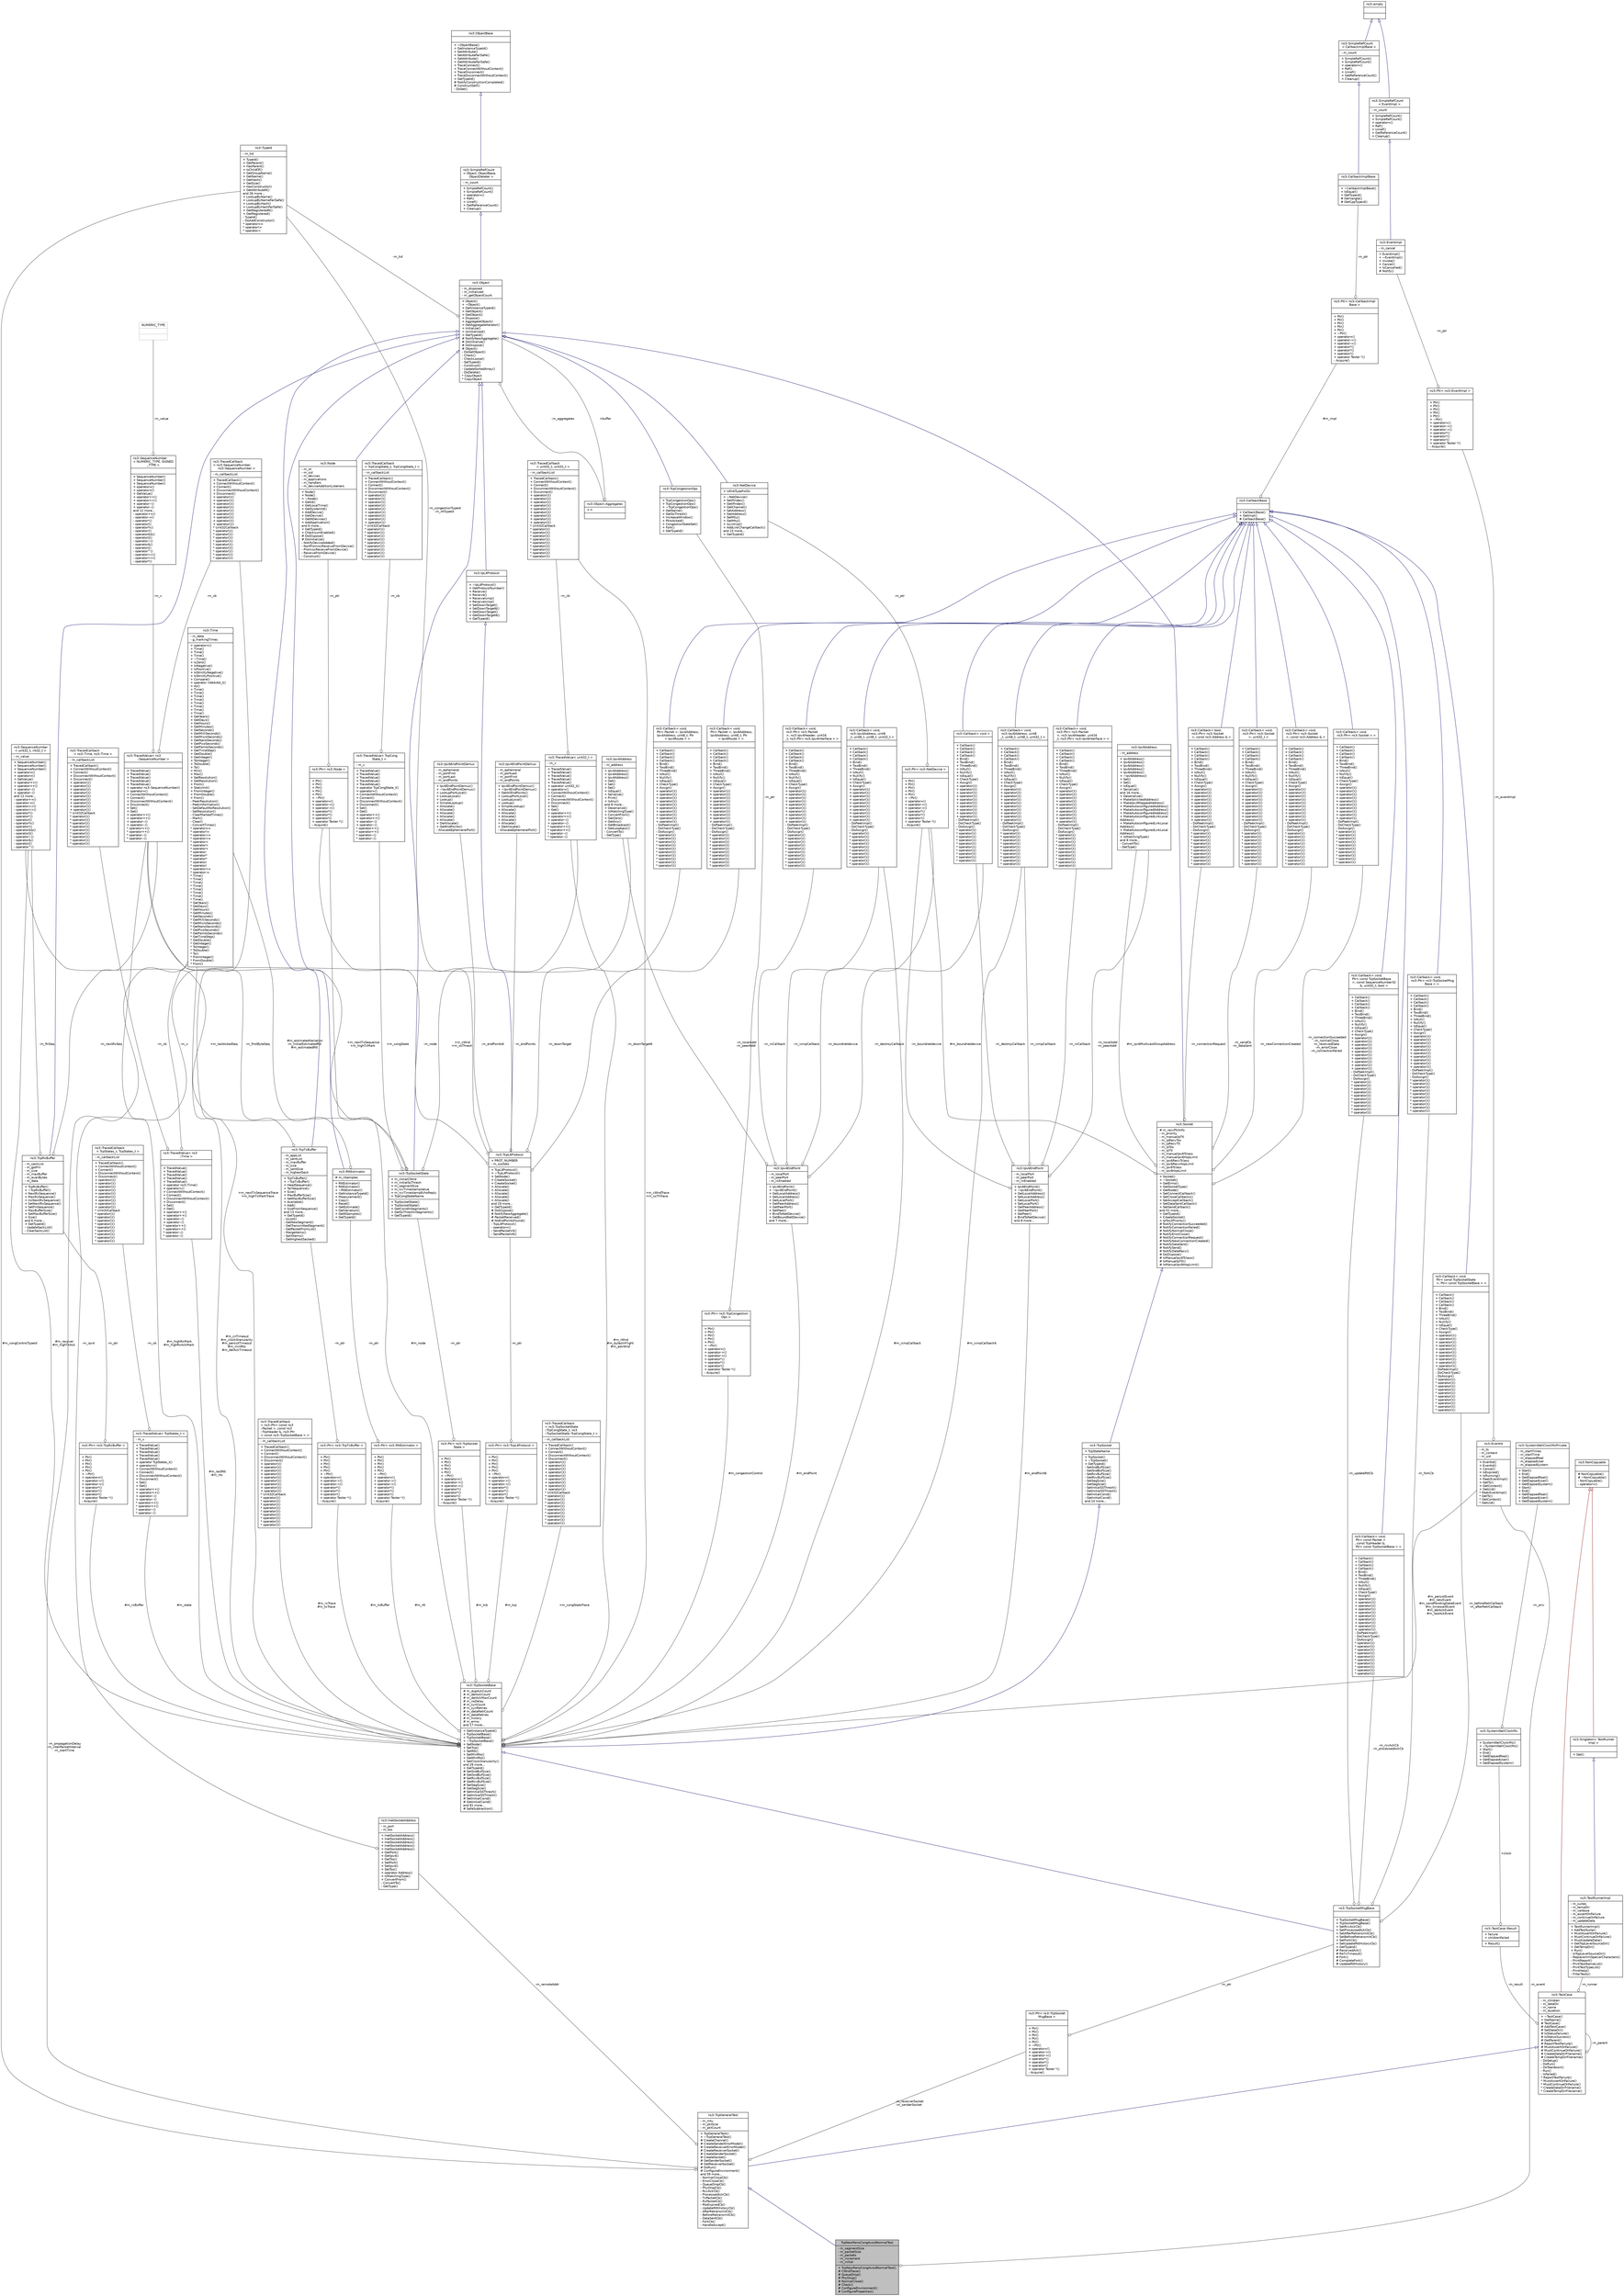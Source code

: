 digraph "TcpNewRenoCongAvoidNormalTest"
{
  edge [fontname="Helvetica",fontsize="10",labelfontname="Helvetica",labelfontsize="10"];
  node [fontname="Helvetica",fontsize="10",shape=record];
  Node1 [label="{TcpNewRenoCongAvoidNormalTest\n|- m_segmentSize\l- m_packetSize\l- m_packets\l- m_increment\l- m_initial\l|+ TcpNewRenoCongAvoidNormalTest()\l# CWndTrace()\l# QueueDrop()\l# PhyDrop()\l# NormalClose()\l# Check()\l# ConfigureEnvironment()\l# ConfigureProperties()\l}",height=0.2,width=0.4,color="black", fillcolor="grey75", style="filled", fontcolor="black"];
  Node2 -> Node1 [dir="back",color="midnightblue",fontsize="10",style="solid",arrowtail="onormal"];
  Node2 [label="{ns3::TcpGeneralTest\n|- m_mtu\l- m_pktSize\l- m_pktCount\l|+ TcpGeneralTest()\l+ ~TcpGeneralTest()\l# CreateChannel()\l# CreateSenderErrorModel()\l# CreateReceiverErrorModel()\l# CreateReceiverSocket()\l# CreateSenderSocket()\l# CreateSocket()\l# GetSenderSocket()\l# GetReceiverSocket()\l# DoRun()\l# ConfigureEnvironment()\land 59 more...\l- NormalCloseCb()\l- ErrorCloseCb()\l- QueueDropCb()\l- PhyDropCb()\l- RcvAckCb()\l- ProcessedAckCb()\l- TxPacketCb()\l- RxPacketCb()\l- RtoExpiredCb()\l- UpdateRttHistoryCb()\l- AfterRetransmitCb()\l- BeforeRetransmitCb()\l- DataSentCb()\l- ForkCb()\l- HandleAccept()\l}",height=0.2,width=0.4,color="black", fillcolor="white", style="filled",URL="$d2/dfd/classns3_1_1TcpGeneralTest.html",tooltip="General infrastructure for TCP testing. "];
  Node3 -> Node2 [dir="back",color="midnightblue",fontsize="10",style="solid",arrowtail="onormal"];
  Node3 [label="{ns3::TestCase\n|- m_children\l- m_dataDir\l- m_name\l- m_duration\l|+ ~TestCase()\l+ GetName()\l# TestCase()\l# AddTestCase()\l# SetDataDir()\l# IsStatusFailure()\l# IsStatusSuccess()\l# GetParent()\l# ReportTestFailure()\l# MustAssertOnFailure()\l# MustContinueOnFailure()\l# CreateDataDirFilename()\l# CreateTempDirFilename()\l- DoSetup()\l- DoRun()\l- DoTeardown()\l- Run()\l- IsFailed()\l* ReportTestFailure()\l* MustAssertOnFailure()\l* MustContinueOnFailure()\l* CreateDataDirFilename()\l* CreateTempDirFilename()\l}",height=0.2,width=0.4,color="black", fillcolor="white", style="filled",URL="$dd/d88/classns3_1_1TestCase.html",tooltip="encapsulates test code "];
  Node4 -> Node3 [dir="back",color="firebrick4",fontsize="10",style="solid",arrowtail="onormal"];
  Node4 [label="{ns3::NonCopyable\n||# NonCopyable()\l# ~NonCopyable()\l- NonCopyable()\l- operator=()\l}",height=0.2,width=0.4,color="black", fillcolor="white", style="filled",URL="$da/dd1/classns3_1_1NonCopyable.html"];
  Node5 -> Node3 [color="grey25",fontsize="10",style="solid",label=" -m_runner" ,arrowhead="odiamond"];
  Node5 [label="{ns3::TestRunnerImpl\n|- m_suites\l- m_tempDir\l- m_verbose\l- m_assertOnFailure\l- m_continueOnFailure\l- m_updateData\l|+ TestRunnerImpl()\l+ AddTestSuite()\l+ MustAssertOnFailure()\l+ MustContinueOnFailure()\l+ MustUpdateData()\l+ GetTopLevelSourceDir()\l+ GetTempDir()\l+ Run()\l- IsTopLevelSourceDir()\l- ReplaceXmlSpecialCharacters()\l- PrintReport()\l- PrintTestNameList()\l- PrintTestTypeList()\l- PrintHelp()\l- FilterTests()\l}",height=0.2,width=0.4,color="black", fillcolor="white", style="filled",URL="$d7/d71/classns3_1_1TestRunnerImpl.html"];
  Node6 -> Node5 [dir="back",color="midnightblue",fontsize="10",style="solid",arrowtail="onormal"];
  Node6 [label="{ns3::Singleton\< TestRunner\lImpl \>\n||+ Get()\l}",height=0.2,width=0.4,color="black", fillcolor="white", style="filled",URL="$d8/d77/classns3_1_1Singleton.html"];
  Node4 -> Node6 [dir="back",color="firebrick4",fontsize="10",style="solid",arrowtail="onormal"];
  Node3 -> Node3 [color="grey25",fontsize="10",style="solid",label=" -m_parent" ,arrowhead="odiamond"];
  Node7 -> Node3 [color="grey25",fontsize="10",style="solid",label=" -m_result" ,arrowhead="odiamond"];
  Node7 [label="{ns3::TestCase::Result\n|+ failure\l+ childrenFailed\l|+ Result()\l}",height=0.2,width=0.4,color="black", fillcolor="white", style="filled",URL="$de/d25/structns3_1_1TestCase_1_1Result.html"];
  Node8 -> Node7 [color="grey25",fontsize="10",style="solid",label=" +clock" ,arrowhead="odiamond"];
  Node8 [label="{ns3::SystemWallClockMs\n||+ SystemWallClockMs()\l+ ~SystemWallClockMs()\l+ Start()\l+ End()\l+ GetElapsedReal()\l+ GetElapsedUser()\l+ GetElapsedSystem()\l}",height=0.2,width=0.4,color="black", fillcolor="white", style="filled",URL="$dc/dd4/classns3_1_1SystemWallClockMs.html",tooltip="Measure elapsed wall clock time in milliseconds. "];
  Node9 -> Node8 [color="grey25",fontsize="10",style="solid",label=" -m_priv" ,arrowhead="odiamond"];
  Node9 [label="{ns3::SystemWallClockMsPrivate\n|- m_startTimes\l- m_startTime\l- m_elapsedReal\l- m_elapsedUser\l- m_elapsedSystem\l|+ Start()\l+ End()\l+ GetElapsedReal()\l+ GetElapsedUser()\l+ GetElapsedSystem()\l+ Start()\l+ End()\l+ GetElapsedReal()\l+ GetElapsedUser()\l+ GetElapsedSystem()\l}",height=0.2,width=0.4,color="black", fillcolor="white", style="filled",URL="$db/da6/classns3_1_1SystemWallClockMsPrivate.html",tooltip="System-dependent implementation for SystemWallClockMs. "];
  Node10 -> Node2 [color="grey25",fontsize="10",style="solid",label=" -m_remoteAddr" ,arrowhead="odiamond"];
  Node10 [label="{ns3::InetSocketAddress\n|- m_port\l- m_tos\l|+ InetSocketAddress()\l+ InetSocketAddress()\l+ InetSocketAddress()\l+ InetSocketAddress()\l+ InetSocketAddress()\l+ GetPort()\l+ GetIpv4()\l+ GetTos()\l+ SetPort()\l+ SetIpv4()\l+ SetTos()\l+ operator Address()\l+ IsMatchingType()\l+ ConvertFrom()\l- ConvertTo()\l- GetType()\l}",height=0.2,width=0.4,color="black", fillcolor="white", style="filled",URL="$d0/dfc/classns3_1_1InetSocketAddress.html",tooltip="an Inet address class "];
  Node11 -> Node10 [color="grey25",fontsize="10",style="solid",label=" -m_ipv4" ,arrowhead="odiamond"];
  Node11 [label="{ns3::Ipv4Address\n|- m_address\l|+ Ipv4Address()\l+ Ipv4Address()\l+ Ipv4Address()\l+ Get()\l+ Set()\l+ Set()\l+ IsEqual()\l+ Serialize()\l+ Print()\l+ IsAny()\land 8 more...\l+ Deserialize()\l+ IsMatchingType()\l+ ConvertFrom()\l+ GetZero()\l+ GetAny()\l+ GetBroadcast()\l+ GetLoopback()\l- ConvertTo()\l- GetType()\l}",height=0.2,width=0.4,color="black", fillcolor="white", style="filled",URL="$de/d55/classns3_1_1Ipv4Address.html",tooltip="Ipv4 addresses are stored in host order in this class. "];
  Node12 -> Node2 [color="grey25",fontsize="10",style="solid",label=" -m_receiverSocket\n-m_senderSocket" ,arrowhead="odiamond"];
  Node12 [label="{ns3::Ptr\< ns3::TcpSocket\lMsgBase \>\n||+ Ptr()\l+ Ptr()\l+ Ptr()\l+ Ptr()\l+ Ptr()\l+ ~Ptr()\l+ operator=()\l+ operator-\>()\l+ operator-\>()\l+ operator*()\l+ operator*()\l+ operator!()\l+ operator Tester *()\l- Acquire()\l}",height=0.2,width=0.4,color="black", fillcolor="white", style="filled",URL="$dc/d90/classns3_1_1Ptr.html"];
  Node13 -> Node12 [color="grey25",fontsize="10",style="solid",label=" -m_ptr" ,arrowhead="odiamond"];
  Node13 [label="{ns3::TcpSocketMsgBase\n||+ TcpSocketMsgBase()\l+ TcpSocketMsgBase()\l+ SetRcvAckCb()\l+ SetProcessedAckCb()\l+ SetAfterRetransmitCb()\l+ SetBeforeRetransmitCb()\l+ SetForkCb()\l+ SetUpdateRttHistoryCb()\l+ GetTypeId()\l# ReceivedAck()\l# ReTxTimeout()\l# Fork()\l# CompleteFork()\l# UpdateRttHistory()\l}",height=0.2,width=0.4,color="black", fillcolor="white", style="filled",URL="$dd/d88/classns3_1_1TcpSocketMsgBase.html",tooltip="Class for inserting callbacks special points of the flow of TCP sockets. "];
  Node14 -> Node13 [dir="back",color="midnightblue",fontsize="10",style="solid",arrowtail="onormal"];
  Node14 [label="{ns3::TcpSocketBase\n|# m_dupAckCount\l# m_delAckCount\l# m_delAckMaxCount\l# m_noDelay\l# m_synCount\l# m_synRetries\l# m_dataRetrCount\l# m_dataRetries\l# m_history\l# m_errno\land 17 more...\l|+ GetInstanceTypeId()\l+ TcpSocketBase()\l+ TcpSocketBase()\l+ ~TcpSocketBase()\l+ SetNode()\l+ SetTcp()\l+ SetRtt()\l+ SetMinRto()\l+ GetMinRto()\l+ SetClockGranularity()\land 29 more...\l+ GetTypeId()\l# SetSndBufSize()\l# GetSndBufSize()\l# SetRcvBufSize()\l# GetRcvBufSize()\l# SetSegSize()\l# GetSegSize()\l# SetInitialSSThresh()\l# GetInitialSSThresh()\l# SetInitialCwnd()\l# GetInitialCwnd()\land 81 more...\l# SafeSubtraction()\l}",height=0.2,width=0.4,color="black", fillcolor="white", style="filled",URL="$d1/d45/classns3_1_1TcpSocketBase.html",tooltip="A base class for implementation of a stream socket using TCP. "];
  Node15 -> Node14 [dir="back",color="midnightblue",fontsize="10",style="solid",arrowtail="onormal"];
  Node15 [label="{ns3::TcpSocket\n|+ TcpStateName\l|+ TcpSocket()\l+ ~TcpSocket()\l+ GetTypeId()\l- SetSndBufSize()\l- GetSndBufSize()\l- SetRcvBufSize()\l- GetRcvBufSize()\l- SetSegSize()\l- GetSegSize()\l- SetInitialSSThresh()\l- GetInitialSSThresh()\l- SetInitialCwnd()\l- GetInitialCwnd()\land 14 more...\l}",height=0.2,width=0.4,color="black", fillcolor="white", style="filled",URL="$d2/dc5/classns3_1_1TcpSocket.html",tooltip="(abstract) base class of all TcpSockets "];
  Node16 -> Node15 [dir="back",color="midnightblue",fontsize="10",style="solid",arrowtail="onormal"];
  Node16 [label="{ns3::Socket\n|# m_recvPktInfo\l- m_priority\l- m_manualIpTtl\l- m_ipRecvTos\l- m_ipRecvTtl\l- m_ipTos\l- m_ipTtl\l- m_manualIpv6Tclass\l- m_manualIpv6HopLimit\l- m_ipv6RecvTclass\l- m_ipv6RecvHopLimit\l- m_ipv6Tclass\l- m_ipv6HopLimit\l|+ Socket()\l+ ~Socket()\l+ GetErrno()\l+ GetSocketType()\l+ GetNode()\l+ SetConnectCallback()\l+ SetCloseCallbacks()\l+ SetAcceptCallback()\l+ SetDataSentCallback()\l+ SetSendCallback()\land 51 more...\l+ GetTypeId()\l+ CreateSocket()\l+ IpTos2Priority()\l# NotifyConnectionSucceeded()\l# NotifyConnectionFailed()\l# NotifyNormalClose()\l# NotifyErrorClose()\l# NotifyConnectionRequest()\l# NotifyNewConnectionCreated()\l# NotifyDataSent()\l# NotifySend()\l# NotifyDataRecv()\l# DoDispose()\l# IsManualIpv6Tclass()\l# IsManualIpTtl()\l# IsManualIpv6HopLimit()\l}",height=0.2,width=0.4,color="black", fillcolor="white", style="filled",URL="$d9/df2/classns3_1_1Socket.html",tooltip="A low-level Socket API based loosely on the BSD Socket API.A few things to keep in mind about this ty..."];
  Node17 -> Node16 [dir="back",color="midnightblue",fontsize="10",style="solid",arrowtail="onormal"];
  Node17 [label="{ns3::Object\n|- m_disposed\l- m_initialized\l- m_getObjectCount\l|+ Object()\l+ ~Object()\l+ GetInstanceTypeId()\l+ GetObject()\l+ GetObject()\l+ Dispose()\l+ AggregateObject()\l+ GetAggregateIterator()\l+ Initialize()\l+ IsInitialized()\l+ GetTypeId()\l# NotifyNewAggregate()\l# DoInitialize()\l# DoDispose()\l# Object()\l- DoGetObject()\l- Check()\l- CheckLoose()\l- SetTypeId()\l- Construct()\l- UpdateSortedArray()\l- DoDelete()\l* CopyObject\l* CopyObject\l}",height=0.2,width=0.4,color="black", fillcolor="white", style="filled",URL="$d9/d77/classns3_1_1Object.html",tooltip="A base class which provides memory management and object aggregation. "];
  Node18 -> Node17 [dir="back",color="midnightblue",fontsize="10",style="solid",arrowtail="onormal"];
  Node18 [label="{ns3::SimpleRefCount\l\< Object, ObjectBase,\l ObjectDeleter \>\n|- m_count\l|+ SimpleRefCount()\l+ SimpleRefCount()\l+ operator=()\l+ Ref()\l+ Unref()\l+ GetReferenceCount()\l+ Cleanup()\l}",height=0.2,width=0.4,color="black", fillcolor="white", style="filled",URL="$da/da1/classns3_1_1SimpleRefCount.html"];
  Node19 -> Node18 [dir="back",color="midnightblue",fontsize="10",style="solid",arrowtail="onormal"];
  Node19 [label="{ns3::ObjectBase\n||+ ~ObjectBase()\l+ GetInstanceTypeId()\l+ SetAttribute()\l+ SetAttributeFailSafe()\l+ GetAttribute()\l+ GetAttributeFailSafe()\l+ TraceConnect()\l+ TraceConnectWithoutContext()\l+ TraceDisconnect()\l+ TraceDisconnectWithoutContext()\l+ GetTypeId()\l# NotifyConstructionCompleted()\l# ConstructSelf()\l- DoSet()\l}",height=0.2,width=0.4,color="black", fillcolor="white", style="filled",URL="$d2/dac/classns3_1_1ObjectBase.html",tooltip="Anchor the ns-3 type and attribute system. "];
  Node20 -> Node17 [color="grey25",fontsize="10",style="solid",label=" -m_tid" ,arrowhead="odiamond"];
  Node20 [label="{ns3::TypeId\n|- m_tid\l|+ TypeId()\l+ GetParent()\l+ HasParent()\l+ IsChildOf()\l+ GetGroupName()\l+ GetName()\l+ GetHash()\l+ GetSize()\l+ HasConstructor()\l+ GetAttributeN()\land 26 more...\l+ LookupByName()\l+ LookupByNameFailSafe()\l+ LookupByHash()\l+ LookupByHashFailSafe()\l+ GetRegisteredN()\l+ GetRegistered()\l- TypeId()\l- DoAddConstructor()\l* operator==\l* operator!=\l* operator\<\l}",height=0.2,width=0.4,color="black", fillcolor="white", style="filled",URL="$d6/d11/classns3_1_1TypeId.html",tooltip="a unique identifier for an interface. "];
  Node21 -> Node17 [color="grey25",fontsize="10",style="solid",label=" -m_aggregates" ,arrowhead="odiamond"];
  Node21 [label="{ns3::Object::Aggregates\n|+ n\l|}",height=0.2,width=0.4,color="black", fillcolor="white", style="filled",URL="$d5/de9/structns3_1_1Object_1_1Aggregates.html"];
  Node17 -> Node21 [color="grey25",fontsize="10",style="solid",label=" +buffer" ,arrowhead="odiamond"];
  Node22 -> Node16 [color="grey25",fontsize="10",style="solid",label=" #m_boundnetdevice" ,arrowhead="odiamond"];
  Node22 [label="{ns3::Ptr\< ns3::NetDevice \>\n||+ Ptr()\l+ Ptr()\l+ Ptr()\l+ Ptr()\l+ Ptr()\l+ ~Ptr()\l+ operator=()\l+ operator-\>()\l+ operator-\>()\l+ operator*()\l+ operator*()\l+ operator!()\l+ operator Tester *()\l- Acquire()\l}",height=0.2,width=0.4,color="black", fillcolor="white", style="filled",URL="$dc/d90/classns3_1_1Ptr.html"];
  Node23 -> Node22 [color="grey25",fontsize="10",style="solid",label=" -m_ptr" ,arrowhead="odiamond"];
  Node23 [label="{ns3::NetDevice\n|+ isEnbTypeForDc\l|+ ~NetDevice()\l+ SetIfIndex()\l+ GetIfIndex()\l+ GetChannel()\l+ SetAddress()\l+ GetAddress()\l+ SetMtu()\l+ GetMtu()\l+ IsLinkUp()\l+ AddLinkChangeCallback()\land 15 more...\l+ GetTypeId()\l}",height=0.2,width=0.4,color="black", fillcolor="white", style="filled",URL="$d9/dac/classns3_1_1NetDevice.html",tooltip="Network layer to device interface. "];
  Node17 -> Node23 [dir="back",color="midnightblue",fontsize="10",style="solid",arrowtail="onormal"];
  Node24 -> Node16 [color="grey25",fontsize="10",style="solid",label=" #m_ipv6MulticastGroupAddress" ,arrowhead="odiamond"];
  Node24 [label="{ns3::Ipv6Address\n|- m_address\l|+ Ipv6Address()\l+ Ipv6Address()\l+ Ipv6Address()\l+ Ipv6Address()\l+ Ipv6Address()\l+ ~Ipv6Address()\l+ Set()\l+ Set()\l+ IsEqual()\l+ Serialize()\land 16 more...\l+ Deserialize()\l+ MakeSolicitedAddress()\l+ MakeIpv4MappedAddress()\l+ MakeAutoconfiguredAddress()\l+ MakeAutoconfiguredAddress()\l+ MakeAutoconfiguredAddress()\l+ MakeAutoconfiguredLinkLocal\lAddress()\l+ MakeAutoconfiguredLinkLocal\lAddress()\l+ MakeAutoconfiguredLinkLocal\lAddress()\l+ IsMatchingType()\land 8 more...\l- ConvertTo()\l- GetType()\l}",height=0.2,width=0.4,color="black", fillcolor="white", style="filled",URL="$d5/de6/classns3_1_1Ipv6Address.html",tooltip="Describes an IPv6 address. "];
  Node25 -> Node16 [color="grey25",fontsize="10",style="solid",label=" -m_newConnectionCreated" ,arrowhead="odiamond"];
  Node25 [label="{ns3::Callback\< void,\l ns3::Ptr\< ns3::Socket\l \>, const ns3::Address & \>\n||+ Callback()\l+ Callback()\l+ Callback()\l+ Callback()\l+ Bind()\l+ TwoBind()\l+ ThreeBind()\l+ IsNull()\l+ Nullify()\l+ IsEqual()\l+ CheckType()\l+ Assign()\l+ operator()()\l+ operator()()\l+ operator()()\l+ operator()()\l+ operator()()\l+ operator()()\l+ operator()()\l+ operator()()\l+ operator()()\l+ operator()()\l- DoPeekImpl()\l- DoCheckType()\l- DoAssign()\l* operator()()\l* operator()()\l* operator()()\l* operator()()\l* operator()()\l* operator()()\l* operator()()\l* operator()()\l* operator()()\l* operator()()\l}",height=0.2,width=0.4,color="black", fillcolor="white", style="filled",URL="$d1/d48/classns3_1_1Callback.html"];
  Node26 -> Node25 [dir="back",color="midnightblue",fontsize="10",style="solid",arrowtail="onormal"];
  Node26 [label="{ns3::CallbackBase\n||+ CallbackBase()\l+ GetImpl()\l# CallbackBase()\l}",height=0.2,width=0.4,color="black", fillcolor="white", style="filled",URL="$d7/db5/classns3_1_1CallbackBase.html"];
  Node27 -> Node26 [color="grey25",fontsize="10",style="solid",label=" #m_impl" ,arrowhead="odiamond"];
  Node27 [label="{ns3::Ptr\< ns3::CallbackImpl\lBase \>\n||+ Ptr()\l+ Ptr()\l+ Ptr()\l+ Ptr()\l+ Ptr()\l+ ~Ptr()\l+ operator=()\l+ operator-\>()\l+ operator-\>()\l+ operator*()\l+ operator*()\l+ operator!()\l+ operator Tester *()\l- Acquire()\l}",height=0.2,width=0.4,color="black", fillcolor="white", style="filled",URL="$dc/d90/classns3_1_1Ptr.html"];
  Node28 -> Node27 [color="grey25",fontsize="10",style="solid",label=" -m_ptr" ,arrowhead="odiamond"];
  Node28 [label="{ns3::CallbackImplBase\n||+ ~CallbackImplBase()\l+ IsEqual()\l+ GetTypeid()\l# Demangle()\l# GetCppTypeid()\l}",height=0.2,width=0.4,color="black", fillcolor="white", style="filled",URL="$d3/dfa/classns3_1_1CallbackImplBase.html"];
  Node29 -> Node28 [dir="back",color="midnightblue",fontsize="10",style="solid",arrowtail="onormal"];
  Node29 [label="{ns3::SimpleRefCount\l\< CallbackImplBase \>\n|- m_count\l|+ SimpleRefCount()\l+ SimpleRefCount()\l+ operator=()\l+ Ref()\l+ Unref()\l+ GetReferenceCount()\l+ Cleanup()\l}",height=0.2,width=0.4,color="black", fillcolor="white", style="filled",URL="$da/da1/classns3_1_1SimpleRefCount.html"];
  Node30 -> Node29 [dir="back",color="midnightblue",fontsize="10",style="solid",arrowtail="onormal"];
  Node30 [label="{ns3::empty\n||}",height=0.2,width=0.4,color="black", fillcolor="white", style="filled",URL="$d9/d6a/classns3_1_1empty.html",tooltip="make Callback use a separate empty type "];
  Node31 -> Node16 [color="grey25",fontsize="10",style="solid",label=" -m_sendCb\n-m_dataSent" ,arrowhead="odiamond"];
  Node31 [label="{ns3::Callback\< void,\l ns3::Ptr\< ns3::Socket\l \>, uint32_t \>\n||+ Callback()\l+ Callback()\l+ Callback()\l+ Callback()\l+ Bind()\l+ TwoBind()\l+ ThreeBind()\l+ IsNull()\l+ Nullify()\l+ IsEqual()\l+ CheckType()\l+ Assign()\l+ operator()()\l+ operator()()\l+ operator()()\l+ operator()()\l+ operator()()\l+ operator()()\l+ operator()()\l+ operator()()\l+ operator()()\l+ operator()()\l- DoPeekImpl()\l- DoCheckType()\l- DoAssign()\l* operator()()\l* operator()()\l* operator()()\l* operator()()\l* operator()()\l* operator()()\l* operator()()\l* operator()()\l* operator()()\l* operator()()\l}",height=0.2,width=0.4,color="black", fillcolor="white", style="filled",URL="$d1/d48/classns3_1_1Callback.html"];
  Node26 -> Node31 [dir="back",color="midnightblue",fontsize="10",style="solid",arrowtail="onormal"];
  Node32 -> Node16 [color="grey25",fontsize="10",style="solid",label=" -m_connectionSucceeded\n-m_normalClose\n-m_receivedData\n-m_errorClose\n-m_connectionFailed" ,arrowhead="odiamond"];
  Node32 [label="{ns3::Callback\< void,\l ns3::Ptr\< ns3::Socket \> \>\n||+ Callback()\l+ Callback()\l+ Callback()\l+ Callback()\l+ Bind()\l+ TwoBind()\l+ ThreeBind()\l+ IsNull()\l+ Nullify()\l+ IsEqual()\l+ CheckType()\l+ Assign()\l+ operator()()\l+ operator()()\l+ operator()()\l+ operator()()\l+ operator()()\l+ operator()()\l+ operator()()\l+ operator()()\l+ operator()()\l+ operator()()\l- DoPeekImpl()\l- DoCheckType()\l- DoAssign()\l* operator()()\l* operator()()\l* operator()()\l* operator()()\l* operator()()\l* operator()()\l* operator()()\l* operator()()\l* operator()()\l* operator()()\l}",height=0.2,width=0.4,color="black", fillcolor="white", style="filled",URL="$d1/d48/classns3_1_1Callback.html"];
  Node26 -> Node32 [dir="back",color="midnightblue",fontsize="10",style="solid",arrowtail="onormal"];
  Node33 -> Node16 [color="grey25",fontsize="10",style="solid",label=" -m_connectionRequest" ,arrowhead="odiamond"];
  Node33 [label="{ns3::Callback\< bool,\l ns3::Ptr\< ns3::Socket\l \>, const ns3::Address & \>\n||+ Callback()\l+ Callback()\l+ Callback()\l+ Callback()\l+ Bind()\l+ TwoBind()\l+ ThreeBind()\l+ IsNull()\l+ Nullify()\l+ IsEqual()\l+ CheckType()\l+ Assign()\l+ operator()()\l+ operator()()\l+ operator()()\l+ operator()()\l+ operator()()\l+ operator()()\l+ operator()()\l+ operator()()\l+ operator()()\l+ operator()()\l- DoPeekImpl()\l- DoCheckType()\l- DoAssign()\l* operator()()\l* operator()()\l* operator()()\l* operator()()\l* operator()()\l* operator()()\l* operator()()\l* operator()()\l* operator()()\l* operator()()\l}",height=0.2,width=0.4,color="black", fillcolor="white", style="filled",URL="$d1/d48/classns3_1_1Callback.html"];
  Node26 -> Node33 [dir="back",color="midnightblue",fontsize="10",style="solid",arrowtail="onormal"];
  Node34 -> Node14 [color="grey25",fontsize="10",style="solid",label=" #m_icmpCallback" ,arrowhead="odiamond"];
  Node34 [label="{ns3::Callback\< void,\l ns3::Ipv4Address, uint8\l_t, uint8_t, uint8_t, uint32_t \>\n||+ Callback()\l+ Callback()\l+ Callback()\l+ Callback()\l+ Bind()\l+ TwoBind()\l+ ThreeBind()\l+ IsNull()\l+ Nullify()\l+ IsEqual()\l+ CheckType()\l+ Assign()\l+ operator()()\l+ operator()()\l+ operator()()\l+ operator()()\l+ operator()()\l+ operator()()\l+ operator()()\l+ operator()()\l+ operator()()\l+ operator()()\l- DoPeekImpl()\l- DoCheckType()\l- DoAssign()\l* operator()()\l* operator()()\l* operator()()\l* operator()()\l* operator()()\l* operator()()\l* operator()()\l* operator()()\l* operator()()\l* operator()()\l}",height=0.2,width=0.4,color="black", fillcolor="white", style="filled",URL="$d1/d48/classns3_1_1Callback.html"];
  Node26 -> Node34 [dir="back",color="midnightblue",fontsize="10",style="solid",arrowtail="onormal"];
  Node35 -> Node14 [color="grey25",fontsize="10",style="solid",label=" #m_recover\n#m_highTxAck" ,arrowhead="odiamond"];
  Node35 [label="{ns3::SequenceNumber\l\< uint32_t, int32_t \>\n|- m_value\l|+ SequenceNumber()\l+ SequenceNumber()\l+ SequenceNumber()\l+ operator=()\l+ operator=()\l+ GetValue()\l+ operator++()\l+ operator++()\l+ operator--()\l+ operator--()\land 12 more...\l- operator+=()\l- operator-=()\l- operator\<\<()\l- operator\>\>()\l- operator*()\l- operator*()\l- operator/()\l- operator%()\l- operator!()\l- operator&&()\l- operator\|\|()\l- operator~()\l- operator&()\l- operator\|()\l- operator^()\l}",height=0.2,width=0.4,color="black", fillcolor="white", style="filled",URL="$de/ddb/classns3_1_1SequenceNumber.html"];
  Node36 -> Node14 [color="grey25",fontsize="10",style="solid",label=" #m_txBuffer" ,arrowhead="odiamond"];
  Node36 [label="{ns3::Ptr\< ns3::TcpTxBuffer \>\n||+ Ptr()\l+ Ptr()\l+ Ptr()\l+ Ptr()\l+ Ptr()\l+ ~Ptr()\l+ operator=()\l+ operator-\>()\l+ operator-\>()\l+ operator*()\l+ operator*()\l+ operator!()\l+ operator Tester *()\l- Acquire()\l}",height=0.2,width=0.4,color="black", fillcolor="white", style="filled",URL="$dc/d90/classns3_1_1Ptr.html"];
  Node37 -> Node36 [color="grey25",fontsize="10",style="solid",label=" -m_ptr" ,arrowhead="odiamond"];
  Node37 [label="{ns3::TcpTxBuffer\n|- m_appList\l- m_sentList\l- m_maxBuffer\l- m_size\l- m_sentSize\l- m_highestSack\l|+ TcpTxBuffer()\l+ ~TcpTxBuffer()\l+ HeadSequence()\l+ TailSequence()\l+ Size()\l+ MaxBufferSize()\l+ SetMaxBufferSize()\l+ Available()\l+ Add()\l+ SizeFromSequence()\land 13 more...\l+ GetTypeId()\l- IsLost()\l- GetNewSegment()\l- GetTransmittedSegment()\l- GetPacketFromList()\l- MergeItems()\l- SplitItems()\l- GetHighestSacked()\l}",height=0.2,width=0.4,color="black", fillcolor="white", style="filled",URL="$d9/d1d/classns3_1_1TcpTxBuffer.html",tooltip="Tcp sender buffer. "];
  Node17 -> Node37 [dir="back",color="midnightblue",fontsize="10",style="solid",arrowtail="onormal"];
  Node38 -> Node37 [color="grey25",fontsize="10",style="solid",label=" -m_firstByteSeq" ,arrowhead="odiamond"];
  Node38 [label="{ns3::TracedValue\< ns3\l::SequenceNumber \>\n||+ TracedValue()\l+ TracedValue()\l+ TracedValue()\l+ TracedValue()\l+ TracedValue()\l+ operator ns3::SequenceNumber()\l+ operator=()\l+ ConnectWithoutContext()\l+ Connect()\l+ DisconnectWithoutContext()\l+ Disconnect()\l+ Set()\l+ Get()\l+ operator++()\l+ operator++()\l+ operator--()\l+ operator--()\l* operator++()\l* operator++()\l* operator--()\l* operator--()\l}",height=0.2,width=0.4,color="black", fillcolor="white", style="filled",URL="$df/d97/classns3_1_1TracedValue.html"];
  Node39 -> Node38 [color="grey25",fontsize="10",style="solid",label=" -m_v" ,arrowhead="odiamond"];
  Node39 [label="{ns3::SequenceNumber\l\< NUMERIC_TYPE, SIGNED\l_TYPE \>\n||+ SequenceNumber()\l+ SequenceNumber()\l+ SequenceNumber()\l+ operator=()\l+ operator=()\l+ GetValue()\l+ operator++()\l+ operator++()\l+ operator--()\l+ operator--()\land 12 more...\l- operator+=()\l- operator-=()\l- operator*()\l- operator/()\l- operator%()\l- operator!()\l- operator&&()\l- operator\|\|()\l- operator~()\l- operator&()\l- operator\|()\l- operator^()\l- operator\<\<()\l- operator\>\>()\l- operator*()\l}",height=0.2,width=0.4,color="black", fillcolor="white", style="filled",URL="$de/ddb/classns3_1_1SequenceNumber.html",tooltip="Generic \"sequence number\" class. "];
  Node40 -> Node39 [color="grey25",fontsize="10",style="solid",label=" -m_value" ,arrowhead="odiamond"];
  Node40 [label="{NUMERIC_TYPE\n||}",height=0.2,width=0.4,color="grey75", fillcolor="white", style="filled"];
  Node41 -> Node38 [color="grey25",fontsize="10",style="solid",label=" -m_cb" ,arrowhead="odiamond"];
  Node41 [label="{ns3::TracedCallback\l\< ns3::SequenceNumber,\l ns3::SequenceNumber \>\n|- m_callbackList\l|+ TracedCallback()\l+ ConnectWithoutContext()\l+ Connect()\l+ DisconnectWithoutContext()\l+ Disconnect()\l+ operator()()\l+ operator()()\l+ operator()()\l+ operator()()\l+ operator()()\l+ operator()()\l+ operator()()\l+ operator()()\l+ operator()()\l* Uint32Callback\l* operator()()\l* operator()()\l* operator()()\l* operator()()\l* operator()()\l* operator()()\l* operator()()\l* operator()()\l* operator()()\l}",height=0.2,width=0.4,color="black", fillcolor="white", style="filled",URL="$df/dec/classns3_1_1TracedCallback.html"];
  Node42 -> Node14 [color="grey25",fontsize="10",style="solid",label=" #m_rxBuffer" ,arrowhead="odiamond"];
  Node42 [label="{ns3::Ptr\< ns3::TcpRxBuffer \>\n||+ Ptr()\l+ Ptr()\l+ Ptr()\l+ Ptr()\l+ Ptr()\l+ ~Ptr()\l+ operator=()\l+ operator-\>()\l+ operator-\>()\l+ operator*()\l+ operator*()\l+ operator!()\l+ operator Tester *()\l- Acquire()\l}",height=0.2,width=0.4,color="black", fillcolor="white", style="filled",URL="$dc/d90/classns3_1_1Ptr.html"];
  Node43 -> Node42 [color="grey25",fontsize="10",style="solid",label=" -m_ptr" ,arrowhead="odiamond"];
  Node43 [label="{ns3::TcpRxBuffer\n|- m_sackList\l- m_gotFin\l- m_size\l- m_maxBuffer\l- m_availBytes\l- m_data\l|+ TcpRxBuffer()\l+ ~TcpRxBuffer()\l+ NextRxSequence()\l+ MaxRxSequence()\l+ IncNextRxSequence()\l+ SetNextRxSequence()\l+ SetFinSequence()\l+ MaxBufferSize()\l+ SetMaxBufferSize()\l+ Size()\land 6 more...\l+ GetTypeId()\l- UpdateSackList()\l- ClearSackList()\l}",height=0.2,width=0.4,color="black", fillcolor="white", style="filled",URL="$d3/d2b/classns3_1_1TcpRxBuffer.html",tooltip="Rx reordering buffer for TCP. "];
  Node17 -> Node43 [dir="back",color="midnightblue",fontsize="10",style="solid",arrowtail="onormal"];
  Node35 -> Node43 [color="grey25",fontsize="10",style="solid",label=" -m_finSeq" ,arrowhead="odiamond"];
  Node38 -> Node43 [color="grey25",fontsize="10",style="solid",label=" -m_nextRxSeq" ,arrowhead="odiamond"];
  Node44 -> Node14 [color="grey25",fontsize="10",style="solid",label=" #m_tcb" ,arrowhead="odiamond"];
  Node44 [label="{ns3::Ptr\< ns3::TcpSocket\lState \>\n||+ Ptr()\l+ Ptr()\l+ Ptr()\l+ Ptr()\l+ Ptr()\l+ ~Ptr()\l+ operator=()\l+ operator-\>()\l+ operator-\>()\l+ operator*()\l+ operator*()\l+ operator!()\l+ operator Tester *()\l- Acquire()\l}",height=0.2,width=0.4,color="black", fillcolor="white", style="filled",URL="$dc/d90/classns3_1_1Ptr.html"];
  Node45 -> Node44 [color="grey25",fontsize="10",style="solid",label=" -m_ptr" ,arrowhead="odiamond"];
  Node45 [label="{ns3::TcpSocketState\n|+ m_initialCWnd\l+ m_initialSsThresh\l+ m_segmentSize\l+ m_rcvTimestampValue\l+ m_rcvTimestampEchoReply\l+ TcpCongStateName\l|+ TcpSocketState()\l+ TcpSocketState()\l+ GetCwndInSegments()\l+ GetSsThreshInSegments()\l+ GetTypeId()\l}",height=0.2,width=0.4,color="black", fillcolor="white", style="filled",URL="$dd/db9/classns3_1_1TcpSocketState.html",tooltip="Data structure that records the congestion state of a connection. "];
  Node17 -> Node45 [dir="back",color="midnightblue",fontsize="10",style="solid",arrowtail="onormal"];
  Node35 -> Node45 [color="grey25",fontsize="10",style="solid",label=" +m_lastAckedSeq" ,arrowhead="odiamond"];
  Node38 -> Node45 [color="grey25",fontsize="10",style="solid",label=" +m_nextTxSequence\n+m_highTxMark" ,arrowhead="odiamond"];
  Node46 -> Node45 [color="grey25",fontsize="10",style="solid",label=" +m_congState" ,arrowhead="odiamond"];
  Node46 [label="{ns3::TracedValue\< TcpCong\lState_t \>\n|- m_v\l|+ TracedValue()\l+ TracedValue()\l+ TracedValue()\l+ TracedValue()\l+ TracedValue()\l+ operator TcpCongState_t()\l+ operator=()\l+ ConnectWithoutContext()\l+ Connect()\l+ DisconnectWithoutContext()\l+ Disconnect()\l+ Set()\l+ Get()\l+ operator++()\l+ operator++()\l+ operator--()\l+ operator--()\l* operator++()\l* operator++()\l* operator--()\l* operator--()\l}",height=0.2,width=0.4,color="black", fillcolor="white", style="filled",URL="$df/d97/classns3_1_1TracedValue.html"];
  Node47 -> Node46 [color="grey25",fontsize="10",style="solid",label=" -m_cb" ,arrowhead="odiamond"];
  Node47 [label="{ns3::TracedCallback\l\< TcpCongState_t, TcpCongState_t \>\n|- m_callbackList\l|+ TracedCallback()\l+ ConnectWithoutContext()\l+ Connect()\l+ DisconnectWithoutContext()\l+ Disconnect()\l+ operator()()\l+ operator()()\l+ operator()()\l+ operator()()\l+ operator()()\l+ operator()()\l+ operator()()\l+ operator()()\l+ operator()()\l* Uint32Callback\l* operator()()\l* operator()()\l* operator()()\l* operator()()\l* operator()()\l* operator()()\l* operator()()\l* operator()()\l* operator()()\l}",height=0.2,width=0.4,color="black", fillcolor="white", style="filled",URL="$df/dec/classns3_1_1TracedCallback.html"];
  Node48 -> Node45 [color="grey25",fontsize="10",style="solid",label=" +m_cWnd\n+m_ssThresh" ,arrowhead="odiamond"];
  Node48 [label="{ns3::TracedValue\< uint32_t \>\n|- m_v\l|+ TracedValue()\l+ TracedValue()\l+ TracedValue()\l+ TracedValue()\l+ TracedValue()\l+ operator uint32_t()\l+ operator=()\l+ ConnectWithoutContext()\l+ Connect()\l+ DisconnectWithoutContext()\l+ Disconnect()\l+ Set()\l+ Get()\l+ operator++()\l+ operator++()\l+ operator--()\l+ operator--()\l* operator++()\l* operator++()\l* operator--()\l* operator--()\l}",height=0.2,width=0.4,color="black", fillcolor="white", style="filled",URL="$df/d97/classns3_1_1TracedValue.html"];
  Node49 -> Node48 [color="grey25",fontsize="10",style="solid",label=" -m_cb" ,arrowhead="odiamond"];
  Node49 [label="{ns3::TracedCallback\l\< uint32_t, uint32_t \>\n|- m_callbackList\l|+ TracedCallback()\l+ ConnectWithoutContext()\l+ Connect()\l+ DisconnectWithoutContext()\l+ Disconnect()\l+ operator()()\l+ operator()()\l+ operator()()\l+ operator()()\l+ operator()()\l+ operator()()\l+ operator()()\l+ operator()()\l+ operator()()\l* Uint32Callback\l* operator()()\l* operator()()\l* operator()()\l* operator()()\l* operator()()\l* operator()()\l* operator()()\l* operator()()\l* operator()()\l}",height=0.2,width=0.4,color="black", fillcolor="white", style="filled",URL="$df/dec/classns3_1_1TracedCallback.html"];
  Node50 -> Node14 [color="grey25",fontsize="10",style="solid",label=" #m_state" ,arrowhead="odiamond"];
  Node50 [label="{ns3::TracedValue\< TcpStates_t \>\n|- m_v\l|+ TracedValue()\l+ TracedValue()\l+ TracedValue()\l+ TracedValue()\l+ TracedValue()\l+ operator TcpStates_t()\l+ operator=()\l+ ConnectWithoutContext()\l+ Connect()\l+ DisconnectWithoutContext()\l+ Disconnect()\l+ Set()\l+ Get()\l+ operator++()\l+ operator++()\l+ operator--()\l+ operator--()\l* operator++()\l* operator++()\l* operator--()\l* operator--()\l}",height=0.2,width=0.4,color="black", fillcolor="white", style="filled",URL="$df/d97/classns3_1_1TracedValue.html"];
  Node51 -> Node50 [color="grey25",fontsize="10",style="solid",label=" -m_cb" ,arrowhead="odiamond"];
  Node51 [label="{ns3::TracedCallback\l\< TcpStates_t, TcpStates_t \>\n|- m_callbackList\l|+ TracedCallback()\l+ ConnectWithoutContext()\l+ Connect()\l+ DisconnectWithoutContext()\l+ Disconnect()\l+ operator()()\l+ operator()()\l+ operator()()\l+ operator()()\l+ operator()()\l+ operator()()\l+ operator()()\l+ operator()()\l+ operator()()\l* Uint32Callback\l* operator()()\l* operator()()\l* operator()()\l* operator()()\l* operator()()\l* operator()()\l* operator()()\l* operator()()\l* operator()()\l}",height=0.2,width=0.4,color="black", fillcolor="white", style="filled",URL="$df/dec/classns3_1_1TracedCallback.html"];
  Node52 -> Node14 [color="grey25",fontsize="10",style="solid",label=" #m_node" ,arrowhead="odiamond"];
  Node52 [label="{ns3::Ptr\< ns3::Node \>\n||+ Ptr()\l+ Ptr()\l+ Ptr()\l+ Ptr()\l+ Ptr()\l+ ~Ptr()\l+ operator=()\l+ operator-\>()\l+ operator-\>()\l+ operator*()\l+ operator*()\l+ operator!()\l+ operator Tester *()\l- Acquire()\l}",height=0.2,width=0.4,color="black", fillcolor="white", style="filled",URL="$dc/d90/classns3_1_1Ptr.html"];
  Node53 -> Node52 [color="grey25",fontsize="10",style="solid",label=" -m_ptr" ,arrowhead="odiamond"];
  Node53 [label="{ns3::Node\n|- m_id\l- m_sid\l- m_devices\l- m_applications\l- m_handlers\l- m_deviceAdditionListeners\l|+ Node()\l+ Node()\l+ ~Node()\l+ GetId()\l+ GetLocalTime()\l+ GetSystemId()\l+ AddDevice()\l+ GetDevice()\l+ GetNDevices()\l+ AddApplication()\land 6 more...\l+ GetTypeId()\l+ ChecksumEnabled()\l# DoDispose()\l# DoInitialize()\l- NotifyDeviceAdded()\l- NonPromiscReceiveFromDevice()\l- PromiscReceiveFromDevice()\l- ReceiveFromDevice()\l- Construct()\l}",height=0.2,width=0.4,color="black", fillcolor="white", style="filled",URL="$dd/ded/classns3_1_1Node.html",tooltip="A network Node. "];
  Node17 -> Node53 [dir="back",color="midnightblue",fontsize="10",style="solid",arrowtail="onormal"];
  Node54 -> Node14 [color="grey25",fontsize="10",style="solid",label=" #m_persistEvent\n#m_retxEvent\n#m_sendPendingDataEvent\n#m_timewaitEvent\n#m_delAckEvent\n#m_lastAckEvent" ,arrowhead="odiamond"];
  Node54 [label="{ns3::EventId\n|- m_ts\l- m_context\l- m_uid\l|+ EventId()\l+ EventId()\l+ Cancel()\l+ IsExpired()\l+ IsRunning()\l+ PeekEventImpl()\l+ GetTs()\l+ GetContext()\l+ GetUid()\l* PeekEventImpl()\l* GetTs()\l* GetContext()\l* GetUid()\l}",height=0.2,width=0.4,color="black", fillcolor="white", style="filled",URL="$d1/df8/classns3_1_1EventId.html",tooltip="An identifier for simulation events. "];
  Node55 -> Node54 [color="grey25",fontsize="10",style="solid",label=" -m_eventImpl" ,arrowhead="odiamond"];
  Node55 [label="{ns3::Ptr\< ns3::EventImpl \>\n||+ Ptr()\l+ Ptr()\l+ Ptr()\l+ Ptr()\l+ Ptr()\l+ ~Ptr()\l+ operator=()\l+ operator-\>()\l+ operator-\>()\l+ operator*()\l+ operator*()\l+ operator!()\l+ operator Tester *()\l- Acquire()\l}",height=0.2,width=0.4,color="black", fillcolor="white", style="filled",URL="$dc/d90/classns3_1_1Ptr.html"];
  Node56 -> Node55 [color="grey25",fontsize="10",style="solid",label=" -m_ptr" ,arrowhead="odiamond"];
  Node56 [label="{ns3::EventImpl\n|- m_cancel\l|+ EventImpl()\l+ ~EventImpl()\l+ Invoke()\l+ Cancel()\l+ IsCancelled()\l# Notify()\l}",height=0.2,width=0.4,color="black", fillcolor="white", style="filled",URL="$da/def/classns3_1_1EventImpl.html",tooltip="A simulation event. "];
  Node57 -> Node56 [dir="back",color="midnightblue",fontsize="10",style="solid",arrowtail="onormal"];
  Node57 [label="{ns3::SimpleRefCount\l\< EventImpl \>\n|- m_count\l|+ SimpleRefCount()\l+ SimpleRefCount()\l+ operator=()\l+ Ref()\l+ Unref()\l+ GetReferenceCount()\l+ Cleanup()\l}",height=0.2,width=0.4,color="black", fillcolor="white", style="filled",URL="$da/da1/classns3_1_1SimpleRefCount.html"];
  Node30 -> Node57 [dir="back",color="midnightblue",fontsize="10",style="solid",arrowtail="onormal"];
  Node38 -> Node14 [color="grey25",fontsize="10",style="solid",label=" #m_highRxMark\n#m_highRxAckMark" ,arrowhead="odiamond"];
  Node58 -> Node14 [color="grey25",fontsize="10",style="solid",label=" #m_lastRtt\n#m_rto" ,arrowhead="odiamond"];
  Node58 [label="{ns3::TracedValue\< ns3\l::Time \>\n||+ TracedValue()\l+ TracedValue()\l+ TracedValue()\l+ TracedValue()\l+ TracedValue()\l+ operator ns3::Time()\l+ operator=()\l+ ConnectWithoutContext()\l+ Connect()\l+ DisconnectWithoutContext()\l+ Disconnect()\l+ Set()\l+ Get()\l+ operator++()\l+ operator++()\l+ operator--()\l+ operator--()\l* operator++()\l* operator++()\l* operator--()\l* operator--()\l}",height=0.2,width=0.4,color="black", fillcolor="white", style="filled",URL="$df/d97/classns3_1_1TracedValue.html"];
  Node59 -> Node58 [color="grey25",fontsize="10",style="solid",label=" -m_cb" ,arrowhead="odiamond"];
  Node59 [label="{ns3::TracedCallback\l\< ns3::Time, ns3::Time \>\n|- m_callbackList\l|+ TracedCallback()\l+ ConnectWithoutContext()\l+ Connect()\l+ DisconnectWithoutContext()\l+ Disconnect()\l+ operator()()\l+ operator()()\l+ operator()()\l+ operator()()\l+ operator()()\l+ operator()()\l+ operator()()\l+ operator()()\l+ operator()()\l* Uint32Callback\l* operator()()\l* operator()()\l* operator()()\l* operator()()\l* operator()()\l* operator()()\l* operator()()\l* operator()()\l* operator()()\l}",height=0.2,width=0.4,color="black", fillcolor="white", style="filled",URL="$df/dec/classns3_1_1TracedCallback.html"];
  Node60 -> Node58 [color="grey25",fontsize="10",style="solid",label=" -m_v" ,arrowhead="odiamond"];
  Node60 [label="{ns3::Time\n|- m_data\l- g_markingTimes\l|+ operator=()\l+ Time()\l+ Time()\l+ Time()\l+ ~Time()\l+ IsZero()\l+ IsNegative()\l+ IsPositive()\l+ IsStrictlyNegative()\l+ IsStrictlyPositive()\l+ Compare()\l+ operator int64x64_t()\l+ As()\l+ Time()\l+ Time()\l+ Time()\l+ Time()\l+ Time()\l+ Time()\l+ Time()\l+ Time()\l+ GetYears()\l+ GetDays()\l+ GetHours()\l+ GetMinutes()\l+ GetSeconds()\l+ GetMilliSeconds()\l+ GetMicroSeconds()\l+ GetNanoSeconds()\l+ GetPicoSeconds()\l+ GetFemtoSeconds()\l+ GetTimeStep()\l+ GetDouble()\l+ GetInteger()\l+ ToInteger()\l+ ToDouble()\l+ To()\l+ Min()\l+ Max()\l+ SetResolution()\l+ GetResolution()\l+ From()\l+ StaticInit()\l+ FromInteger()\l+ FromDouble()\l+ From()\l- PeekResolution()\l- PeekInformation()\l- SetDefaultNsResolution()\l- SetResolution()\l- ClearMarkedTimes()\l- Mark()\l- Clear()\l- ConvertTimes()\l* operator==\l* operator!=\l* operator\<=\l* operator\>=\l* operator\<\l* operator\>\l* operator+\l* operator-\l* operator*\l* operator*\l* operator/\l* operator/\l* operator+=\l* operator-=\l* Time()\l* Time()\l* Time()\l* Time()\l* Time()\l* Time()\l* Time()\l* Time()\l* GetYears()\l* GetDays()\l* GetHours()\l* GetMinutes()\l* GetSeconds()\l* GetMilliSeconds()\l* GetMicroSeconds()\l* GetNanoSeconds()\l* GetPicoSeconds()\l* GetFemtoSeconds()\l* GetTimeStep()\l* GetDouble()\l* GetInteger()\l* ToInteger()\l* ToDouble()\l* To()\l* FromInteger()\l* FromDouble()\l* From()\l}",height=0.2,width=0.4,color="black", fillcolor="white", style="filled",URL="$dc/d04/classns3_1_1Time.html",tooltip="Simulation virtual time values and global simulation resolution. "];
  Node41 -> Node14 [color="grey25",fontsize="10",style="solid",label=" +m_nextTxSequenceTrace\n+m_highTxMarkTrace" ,arrowhead="odiamond"];
  Node61 -> Node14 [color="grey25",fontsize="10",style="solid",label=" #m_rxTrace\n#m_txTrace" ,arrowhead="odiamond"];
  Node61 [label="{ns3::TracedCallback\l\< ns3::Ptr\< const ns3\l::Packet \>, const ns3\l::TcpHeader &, ns3::Ptr\l\< const ns3::TcpSocketBase \> \>\n|- m_callbackList\l|+ TracedCallback()\l+ ConnectWithoutContext()\l+ Connect()\l+ DisconnectWithoutContext()\l+ Disconnect()\l+ operator()()\l+ operator()()\l+ operator()()\l+ operator()()\l+ operator()()\l+ operator()()\l+ operator()()\l+ operator()()\l+ operator()()\l* Uint32Callback\l* operator()()\l* operator()()\l* operator()()\l* operator()()\l* operator()()\l* operator()()\l* operator()()\l* operator()()\l* operator()()\l}",height=0.2,width=0.4,color="black", fillcolor="white", style="filled",URL="$df/dec/classns3_1_1TracedCallback.html"];
  Node60 -> Node14 [color="grey25",fontsize="10",style="solid",label=" #m_cnTimeout\n#m_clockGranularity\n#m_persistTimeout\n#m_minRto\n#m_delAckTimeout" ,arrowhead="odiamond"];
  Node62 -> Node14 [color="grey25",fontsize="10",style="solid",label=" #m_tcp" ,arrowhead="odiamond"];
  Node62 [label="{ns3::Ptr\< ns3::TcpL4Protocol \>\n||+ Ptr()\l+ Ptr()\l+ Ptr()\l+ Ptr()\l+ Ptr()\l+ ~Ptr()\l+ operator=()\l+ operator-\>()\l+ operator-\>()\l+ operator*()\l+ operator*()\l+ operator!()\l+ operator Tester *()\l- Acquire()\l}",height=0.2,width=0.4,color="black", fillcolor="white", style="filled",URL="$dc/d90/classns3_1_1Ptr.html"];
  Node63 -> Node62 [color="grey25",fontsize="10",style="solid",label=" -m_ptr" ,arrowhead="odiamond"];
  Node63 [label="{ns3::TcpL4Protocol\n|+ PROT_NUMBER\l- m_sockets\l|+ TcpL4Protocol()\l+ ~TcpL4Protocol()\l+ SetNode()\l+ CreateSocket()\l+ CreateSocket()\l+ Allocate()\l+ Allocate()\l+ Allocate()\l+ Allocate()\l+ Allocate()\land 19 more...\l+ GetTypeId()\l# DoDispose()\l# NotifyNewAggregate()\l# PacketReceived()\l# NoEndPointsFound()\l- TcpL4Protocol()\l- operator=()\l- SendPacketV4()\l- SendPacketV6()\l}",height=0.2,width=0.4,color="black", fillcolor="white", style="filled",URL="$df/dc9/classns3_1_1TcpL4Protocol.html",tooltip="TCP socket creation and multiplexing/demultiplexing. "];
  Node64 -> Node63 [dir="back",color="midnightblue",fontsize="10",style="solid",arrowtail="onormal"];
  Node64 [label="{ns3::IpL4Protocol\n||+ ~IpL4Protocol()\l+ GetProtocolNumber()\l+ Receive()\l+ Receive()\l+ ReceiveIcmp()\l+ ReceiveIcmp()\l+ SetDownTarget()\l+ SetDownTarget6()\l+ GetDownTarget()\l+ GetDownTarget6()\l+ GetTypeId()\l}",height=0.2,width=0.4,color="black", fillcolor="white", style="filled",URL="$d8/da5/classns3_1_1IpL4Protocol.html",tooltip="L4 Protocol abstract base class. "];
  Node17 -> Node64 [dir="back",color="midnightblue",fontsize="10",style="solid",arrowtail="onormal"];
  Node65 -> Node63 [color="grey25",fontsize="10",style="solid",label=" -m_endPoints6" ,arrowhead="odiamond"];
  Node65 [label="{ns3::Ipv6EndPointDemux\n|- m_ephemeral\l- m_portFirst\l- m_portLast\l- m_endPoints\l|+ Ipv6EndPointDemux()\l+ ~Ipv6EndPointDemux()\l+ LookupPortLocal()\l+ LookupLocal()\l+ Lookup()\l+ SimpleLookup()\l+ Allocate()\l+ Allocate()\l+ Allocate()\l+ Allocate()\l+ Allocate()\l+ DeAllocate()\l+ GetEndPoints()\l- AllocateEphemeralPort()\l}",height=0.2,width=0.4,color="black", fillcolor="white", style="filled",URL="$d8/da4/classns3_1_1Ipv6EndPointDemux.html",tooltip="Demultiplexer for end points. "];
  Node66 -> Node63 [color="grey25",fontsize="10",style="solid",label=" -m_downTarget6" ,arrowhead="odiamond"];
  Node66 [label="{ns3::Callback\< void,\l Ptr\< Packet \>, Ipv6Address,\l Ipv6Address, uint8_t, Ptr\l\< Ipv6Route \> \>\n||+ Callback()\l+ Callback()\l+ Callback()\l+ Callback()\l+ Bind()\l+ TwoBind()\l+ ThreeBind()\l+ IsNull()\l+ Nullify()\l+ IsEqual()\l+ CheckType()\l+ Assign()\l+ operator()()\l+ operator()()\l+ operator()()\l+ operator()()\l+ operator()()\l+ operator()()\l+ operator()()\l+ operator()()\l+ operator()()\l+ operator()()\l- DoPeekImpl()\l- DoCheckType()\l- DoAssign()\l* operator()()\l* operator()()\l* operator()()\l* operator()()\l* operator()()\l* operator()()\l* operator()()\l* operator()()\l* operator()()\l* operator()()\l}",height=0.2,width=0.4,color="black", fillcolor="white", style="filled",URL="$d1/d48/classns3_1_1Callback.html"];
  Node26 -> Node66 [dir="back",color="midnightblue",fontsize="10",style="solid",arrowtail="onormal"];
  Node52 -> Node63 [color="grey25",fontsize="10",style="solid",label=" -m_node" ,arrowhead="odiamond"];
  Node20 -> Node63 [color="grey25",fontsize="10",style="solid",label=" -m_congestionTypeId\n-m_rttTypeId" ,arrowhead="odiamond"];
  Node67 -> Node63 [color="grey25",fontsize="10",style="solid",label=" -m_downTarget" ,arrowhead="odiamond"];
  Node67 [label="{ns3::Callback\< void,\l Ptr\< Packet \>, Ipv4Address,\l Ipv4Address, uint8_t, Ptr\l\< Ipv4Route \> \>\n||+ Callback()\l+ Callback()\l+ Callback()\l+ Callback()\l+ Bind()\l+ TwoBind()\l+ ThreeBind()\l+ IsNull()\l+ Nullify()\l+ IsEqual()\l+ CheckType()\l+ Assign()\l+ operator()()\l+ operator()()\l+ operator()()\l+ operator()()\l+ operator()()\l+ operator()()\l+ operator()()\l+ operator()()\l+ operator()()\l+ operator()()\l- DoPeekImpl()\l- DoCheckType()\l- DoAssign()\l* operator()()\l* operator()()\l* operator()()\l* operator()()\l* operator()()\l* operator()()\l* operator()()\l* operator()()\l* operator()()\l* operator()()\l}",height=0.2,width=0.4,color="black", fillcolor="white", style="filled",URL="$d1/d48/classns3_1_1Callback.html"];
  Node26 -> Node67 [dir="back",color="midnightblue",fontsize="10",style="solid",arrowtail="onormal"];
  Node68 -> Node63 [color="grey25",fontsize="10",style="solid",label=" -m_endPoints" ,arrowhead="odiamond"];
  Node68 [label="{ns3::Ipv4EndPointDemux\n|- m_ephemeral\l- m_portLast\l- m_portFirst\l- m_endPoints\l|+ Ipv4EndPointDemux()\l+ ~Ipv4EndPointDemux()\l+ GetAllEndPoints()\l+ LookupPortLocal()\l+ LookupLocal()\l+ Lookup()\l+ SimpleLookup()\l+ Allocate()\l+ Allocate()\l+ Allocate()\l+ Allocate()\l+ Allocate()\l+ DeAllocate()\l- AllocateEphemeralPort()\l}",height=0.2,width=0.4,color="black", fillcolor="white", style="filled",URL="$d0/d61/classns3_1_1Ipv4EndPointDemux.html",tooltip="Demultiplexes packets to various transport layer endpoints. "];
  Node69 -> Node14 [color="grey25",fontsize="10",style="solid",label=" #m_rtt" ,arrowhead="odiamond"];
  Node69 [label="{ns3::Ptr\< ns3::RttEstimator \>\n||+ Ptr()\l+ Ptr()\l+ Ptr()\l+ Ptr()\l+ Ptr()\l+ ~Ptr()\l+ operator=()\l+ operator-\>()\l+ operator-\>()\l+ operator*()\l+ operator*()\l+ operator!()\l+ operator Tester *()\l- Acquire()\l}",height=0.2,width=0.4,color="black", fillcolor="white", style="filled",URL="$dc/d90/classns3_1_1Ptr.html"];
  Node70 -> Node69 [color="grey25",fontsize="10",style="solid",label=" -m_ptr" ,arrowhead="odiamond"];
  Node70 [label="{ns3::RttEstimator\n|# m_nSamples\l|+ RttEstimator()\l+ RttEstimator()\l+ ~RttEstimator()\l+ GetInstanceTypeId()\l+ Measurement()\l+ Copy()\l+ Reset()\l+ GetEstimate()\l+ GetVariation()\l+ GetNSamples()\l+ GetTypeId()\l}",height=0.2,width=0.4,color="black", fillcolor="white", style="filled",URL="$da/d1f/classns3_1_1RttEstimator.html",tooltip="Base class for all RTT Estimators. "];
  Node17 -> Node70 [dir="back",color="midnightblue",fontsize="10",style="solid",arrowtail="onormal"];
  Node60 -> Node70 [color="grey25",fontsize="10",style="solid",label=" #m_estimatedVariation\n-m_initialEstimatedRtt\n#m_estimatedRtt" ,arrowhead="odiamond"];
  Node71 -> Node14 [color="grey25",fontsize="10",style="solid",label=" #m_congestionControl" ,arrowhead="odiamond"];
  Node71 [label="{ns3::Ptr\< ns3::TcpCongestion\lOps \>\n||+ Ptr()\l+ Ptr()\l+ Ptr()\l+ Ptr()\l+ Ptr()\l+ ~Ptr()\l+ operator=()\l+ operator-\>()\l+ operator-\>()\l+ operator*()\l+ operator*()\l+ operator!()\l+ operator Tester *()\l- Acquire()\l}",height=0.2,width=0.4,color="black", fillcolor="white", style="filled",URL="$dc/d90/classns3_1_1Ptr.html"];
  Node72 -> Node71 [color="grey25",fontsize="10",style="solid",label=" -m_ptr" ,arrowhead="odiamond"];
  Node72 [label="{ns3::TcpCongestionOps\n||+ TcpCongestionOps()\l+ TcpCongestionOps()\l+ ~TcpCongestionOps()\l+ GetName()\l+ GetSsThresh()\l+ IncreaseWindow()\l+ PktsAcked()\l+ CongestionStateSet()\l+ Fork()\l+ GetTypeId()\l}",height=0.2,width=0.4,color="black", fillcolor="white", style="filled",URL="$dd/d08/classns3_1_1TcpCongestionOps.html",tooltip="Congestion control abstract class. "];
  Node17 -> Node72 [dir="back",color="midnightblue",fontsize="10",style="solid",arrowtail="onormal"];
  Node73 -> Node14 [color="grey25",fontsize="10",style="solid",label=" #m_endPoint" ,arrowhead="odiamond"];
  Node73 [label="{ns3::Ipv4EndPoint\n|- m_localPort\l- m_peerPort\l- m_rxEnabled\l|+ Ipv4EndPoint()\l+ ~Ipv4EndPoint()\l+ GetLocalAddress()\l+ SetLocalAddress()\l+ GetLocalPort()\l+ GetPeerAddress()\l+ GetPeerPort()\l+ SetPeer()\l+ BindToNetDevice()\l+ GetBoundNetDevice()\land 7 more...\l}",height=0.2,width=0.4,color="black", fillcolor="white", style="filled",URL="$dd/d51/classns3_1_1Ipv4EndPoint.html",tooltip="A representation of an internet endpoint/connection. "];
  Node34 -> Node73 [color="grey25",fontsize="10",style="solid",label=" -m_icmpCallback" ,arrowhead="odiamond"];
  Node74 -> Node73 [color="grey25",fontsize="10",style="solid",label=" -m_rxCallback" ,arrowhead="odiamond"];
  Node74 [label="{ns3::Callback\< void,\l ns3::Ptr\< ns3::Packet\l \>, ns3::Ipv4Header, uint16\l_t, ns3::Ptr\< ns3::Ipv4Interface \> \>\n||+ Callback()\l+ Callback()\l+ Callback()\l+ Callback()\l+ Bind()\l+ TwoBind()\l+ ThreeBind()\l+ IsNull()\l+ Nullify()\l+ IsEqual()\l+ CheckType()\l+ Assign()\l+ operator()()\l+ operator()()\l+ operator()()\l+ operator()()\l+ operator()()\l+ operator()()\l+ operator()()\l+ operator()()\l+ operator()()\l+ operator()()\l- DoPeekImpl()\l- DoCheckType()\l- DoAssign()\l* operator()()\l* operator()()\l* operator()()\l* operator()()\l* operator()()\l* operator()()\l* operator()()\l* operator()()\l* operator()()\l* operator()()\l}",height=0.2,width=0.4,color="black", fillcolor="white", style="filled",URL="$d1/d48/classns3_1_1Callback.html"];
  Node26 -> Node74 [dir="back",color="midnightblue",fontsize="10",style="solid",arrowtail="onormal"];
  Node22 -> Node73 [color="grey25",fontsize="10",style="solid",label=" -m_boundnetdevice" ,arrowhead="odiamond"];
  Node75 -> Node73 [color="grey25",fontsize="10",style="solid",label=" -m_destroyCallback" ,arrowhead="odiamond"];
  Node75 [label="{ns3::Callback\< void \>\n||+ Callback()\l+ Callback()\l+ Callback()\l+ Callback()\l+ Bind()\l+ TwoBind()\l+ ThreeBind()\l+ IsNull()\l+ Nullify()\l+ IsEqual()\l+ CheckType()\l+ Assign()\l+ operator()()\l+ operator()()\l+ operator()()\l+ operator()()\l+ operator()()\l+ operator()()\l+ operator()()\l+ operator()()\l+ operator()()\l+ operator()()\l- DoPeekImpl()\l- DoCheckType()\l- DoAssign()\l* operator()()\l* operator()()\l* operator()()\l* operator()()\l* operator()()\l* operator()()\l* operator()()\l* operator()()\l* operator()()\l* operator()()\l}",height=0.2,width=0.4,color="black", fillcolor="white", style="filled",URL="$d1/d48/classns3_1_1Callback.html"];
  Node26 -> Node75 [dir="back",color="midnightblue",fontsize="10",style="solid",arrowtail="onormal"];
  Node11 -> Node73 [color="grey25",fontsize="10",style="solid",label=" -m_localAddr\n-m_peerAddr" ,arrowhead="odiamond"];
  Node76 -> Node14 [color="grey25",fontsize="10",style="solid",label=" #m_icmpCallback6" ,arrowhead="odiamond"];
  Node76 [label="{ns3::Callback\< void,\l ns3::Ipv6Address, uint8\l_t, uint8_t, uint8_t, uint32_t \>\n||+ Callback()\l+ Callback()\l+ Callback()\l+ Callback()\l+ Bind()\l+ TwoBind()\l+ ThreeBind()\l+ IsNull()\l+ Nullify()\l+ IsEqual()\l+ CheckType()\l+ Assign()\l+ operator()()\l+ operator()()\l+ operator()()\l+ operator()()\l+ operator()()\l+ operator()()\l+ operator()()\l+ operator()()\l+ operator()()\l+ operator()()\l- DoPeekImpl()\l- DoCheckType()\l- DoAssign()\l* operator()()\l* operator()()\l* operator()()\l* operator()()\l* operator()()\l* operator()()\l* operator()()\l* operator()()\l* operator()()\l* operator()()\l}",height=0.2,width=0.4,color="black", fillcolor="white", style="filled",URL="$d1/d48/classns3_1_1Callback.html"];
  Node26 -> Node76 [dir="back",color="midnightblue",fontsize="10",style="solid",arrowtail="onormal"];
  Node77 -> Node14 [color="grey25",fontsize="10",style="solid",label=" #m_endPoint6" ,arrowhead="odiamond"];
  Node77 [label="{ns3::Ipv6EndPoint\n|- m_localPort\l- m_peerPort\l- m_rxEnabled\l|+ Ipv6EndPoint()\l+ ~Ipv6EndPoint()\l+ GetLocalAddress()\l+ SetLocalAddress()\l+ GetLocalPort()\l+ SetLocalPort()\l+ GetPeerAddress()\l+ GetPeerPort()\l+ SetPeer()\l+ BindToNetDevice()\land 8 more...\l}",height=0.2,width=0.4,color="black", fillcolor="white", style="filled",URL="$d0/df3/classns3_1_1Ipv6EndPoint.html",tooltip="A representation of an IPv6 endpoint/connection. "];
  Node78 -> Node77 [color="grey25",fontsize="10",style="solid",label=" -m_rxCallback" ,arrowhead="odiamond"];
  Node78 [label="{ns3::Callback\< void,\l ns3::Ptr\< ns3::Packet\l \>, ns3::Ipv6Header, uint16\l_t, ns3::Ptr\< ns3::Ipv6Interface \> \>\n||+ Callback()\l+ Callback()\l+ Callback()\l+ Callback()\l+ Bind()\l+ TwoBind()\l+ ThreeBind()\l+ IsNull()\l+ Nullify()\l+ IsEqual()\l+ CheckType()\l+ Assign()\l+ operator()()\l+ operator()()\l+ operator()()\l+ operator()()\l+ operator()()\l+ operator()()\l+ operator()()\l+ operator()()\l+ operator()()\l+ operator()()\l- DoPeekImpl()\l- DoCheckType()\l- DoAssign()\l* operator()()\l* operator()()\l* operator()()\l* operator()()\l* operator()()\l* operator()()\l* operator()()\l* operator()()\l* operator()()\l* operator()()\l}",height=0.2,width=0.4,color="black", fillcolor="white", style="filled",URL="$d1/d48/classns3_1_1Callback.html"];
  Node26 -> Node78 [dir="back",color="midnightblue",fontsize="10",style="solid",arrowtail="onormal"];
  Node22 -> Node77 [color="grey25",fontsize="10",style="solid",label=" -m_boundnetdevice" ,arrowhead="odiamond"];
  Node24 -> Node77 [color="grey25",fontsize="10",style="solid",label=" -m_localAddr\n-m_peerAddr" ,arrowhead="odiamond"];
  Node75 -> Node77 [color="grey25",fontsize="10",style="solid",label=" -m_destroyCallback" ,arrowhead="odiamond"];
  Node76 -> Node77 [color="grey25",fontsize="10",style="solid",label=" -m_icmpCallback" ,arrowhead="odiamond"];
  Node49 -> Node14 [color="grey25",fontsize="10",style="solid",label=" +m_cWndTrace\n+m_ssThTrace" ,arrowhead="odiamond"];
  Node48 -> Node14 [color="grey25",fontsize="10",style="solid",label=" #m_rWnd\n#m_bytesInFlight\n#m_advWnd" ,arrowhead="odiamond"];
  Node79 -> Node14 [color="grey25",fontsize="10",style="solid",label=" +m_congStateTrace" ,arrowhead="odiamond"];
  Node79 [label="{ns3::TracedCallback\l\< ns3::TcpSocketState\l::TcpCongState_t, ns3\l::TcpSocketState::TcpCongState_t \>\n|- m_callbackList\l|+ TracedCallback()\l+ ConnectWithoutContext()\l+ Connect()\l+ DisconnectWithoutContext()\l+ Disconnect()\l+ operator()()\l+ operator()()\l+ operator()()\l+ operator()()\l+ operator()()\l+ operator()()\l+ operator()()\l+ operator()()\l+ operator()()\l* Uint32Callback\l* operator()()\l* operator()()\l* operator()()\l* operator()()\l* operator()()\l* operator()()\l* operator()()\l* operator()()\l* operator()()\l}",height=0.2,width=0.4,color="black", fillcolor="white", style="filled",URL="$df/dec/classns3_1_1TracedCallback.html"];
  Node80 -> Node13 [color="grey25",fontsize="10",style="solid",label=" -m_updateRttCb" ,arrowhead="odiamond"];
  Node80 [label="{ns3::Callback\< void,\l Ptr\< const TcpSocketBase\l \>, const SequenceNumber32\l &, uint32_t, bool \>\n||+ Callback()\l+ Callback()\l+ Callback()\l+ Callback()\l+ Bind()\l+ TwoBind()\l+ ThreeBind()\l+ IsNull()\l+ Nullify()\l+ IsEqual()\l+ CheckType()\l+ Assign()\l+ operator()()\l+ operator()()\l+ operator()()\l+ operator()()\l+ operator()()\l+ operator()()\l+ operator()()\l+ operator()()\l+ operator()()\l+ operator()()\l- DoPeekImpl()\l- DoCheckType()\l- DoAssign()\l* operator()()\l* operator()()\l* operator()()\l* operator()()\l* operator()()\l* operator()()\l* operator()()\l* operator()()\l* operator()()\l* operator()()\l}",height=0.2,width=0.4,color="black", fillcolor="white", style="filled",URL="$d1/d48/classns3_1_1Callback.html"];
  Node26 -> Node80 [dir="back",color="midnightblue",fontsize="10",style="solid",arrowtail="onormal"];
  Node81 -> Node13 [color="grey25",fontsize="10",style="solid",label=" -m_rcvAckCb\n-m_processedAckCb" ,arrowhead="odiamond"];
  Node81 [label="{ns3::Callback\< void,\l Ptr\< const Packet \>\l, const TcpHeader &,\l Ptr\< const TcpSocketBase \> \>\n||+ Callback()\l+ Callback()\l+ Callback()\l+ Callback()\l+ Bind()\l+ TwoBind()\l+ ThreeBind()\l+ IsNull()\l+ Nullify()\l+ IsEqual()\l+ CheckType()\l+ Assign()\l+ operator()()\l+ operator()()\l+ operator()()\l+ operator()()\l+ operator()()\l+ operator()()\l+ operator()()\l+ operator()()\l+ operator()()\l+ operator()()\l- DoPeekImpl()\l- DoCheckType()\l- DoAssign()\l* operator()()\l* operator()()\l* operator()()\l* operator()()\l* operator()()\l* operator()()\l* operator()()\l* operator()()\l* operator()()\l* operator()()\l}",height=0.2,width=0.4,color="black", fillcolor="white", style="filled",URL="$d1/d48/classns3_1_1Callback.html"];
  Node26 -> Node81 [dir="back",color="midnightblue",fontsize="10",style="solid",arrowtail="onormal"];
  Node82 -> Node13 [color="grey25",fontsize="10",style="solid",label=" -m_forkCb" ,arrowhead="odiamond"];
  Node82 [label="{ns3::Callback\< void,\l ns3::Ptr\< ns3::TcpSocketMsg\lBase \> \>\n||+ Callback()\l+ Callback()\l+ Callback()\l+ Callback()\l+ Bind()\l+ TwoBind()\l+ ThreeBind()\l+ IsNull()\l+ Nullify()\l+ IsEqual()\l+ CheckType()\l+ Assign()\l+ operator()()\l+ operator()()\l+ operator()()\l+ operator()()\l+ operator()()\l+ operator()()\l+ operator()()\l+ operator()()\l+ operator()()\l+ operator()()\l- DoPeekImpl()\l- DoCheckType()\l- DoAssign()\l* operator()()\l* operator()()\l* operator()()\l* operator()()\l* operator()()\l* operator()()\l* operator()()\l* operator()()\l* operator()()\l* operator()()\l}",height=0.2,width=0.4,color="black", fillcolor="white", style="filled",URL="$d1/d48/classns3_1_1Callback.html"];
  Node26 -> Node82 [dir="back",color="midnightblue",fontsize="10",style="solid",arrowtail="onormal"];
  Node83 -> Node13 [color="grey25",fontsize="10",style="solid",label=" -m_beforeRetrCallback\n-m_afterRetrCallback" ,arrowhead="odiamond"];
  Node83 [label="{ns3::Callback\< void,\l Ptr\< const TcpSocketState\l \>, Ptr\< const TcpSocketBase \> \>\n||+ Callback()\l+ Callback()\l+ Callback()\l+ Callback()\l+ Bind()\l+ TwoBind()\l+ ThreeBind()\l+ IsNull()\l+ Nullify()\l+ IsEqual()\l+ CheckType()\l+ Assign()\l+ operator()()\l+ operator()()\l+ operator()()\l+ operator()()\l+ operator()()\l+ operator()()\l+ operator()()\l+ operator()()\l+ operator()()\l+ operator()()\l- DoPeekImpl()\l- DoCheckType()\l- DoAssign()\l* operator()()\l* operator()()\l* operator()()\l* operator()()\l* operator()()\l* operator()()\l* operator()()\l* operator()()\l* operator()()\l* operator()()\l}",height=0.2,width=0.4,color="black", fillcolor="white", style="filled",URL="$d1/d48/classns3_1_1Callback.html"];
  Node26 -> Node83 [dir="back",color="midnightblue",fontsize="10",style="solid",arrowtail="onormal"];
  Node60 -> Node2 [color="grey25",fontsize="10",style="solid",label=" -m_propagationDelay\n-m_interPacketInterval\n-m_startTime" ,arrowhead="odiamond"];
  Node20 -> Node2 [color="grey25",fontsize="10",style="solid",label=" #m_congControlTypeId" ,arrowhead="odiamond"];
  Node54 -> Node1 [color="grey25",fontsize="10",style="solid",label=" -m_event" ,arrowhead="odiamond"];
}
